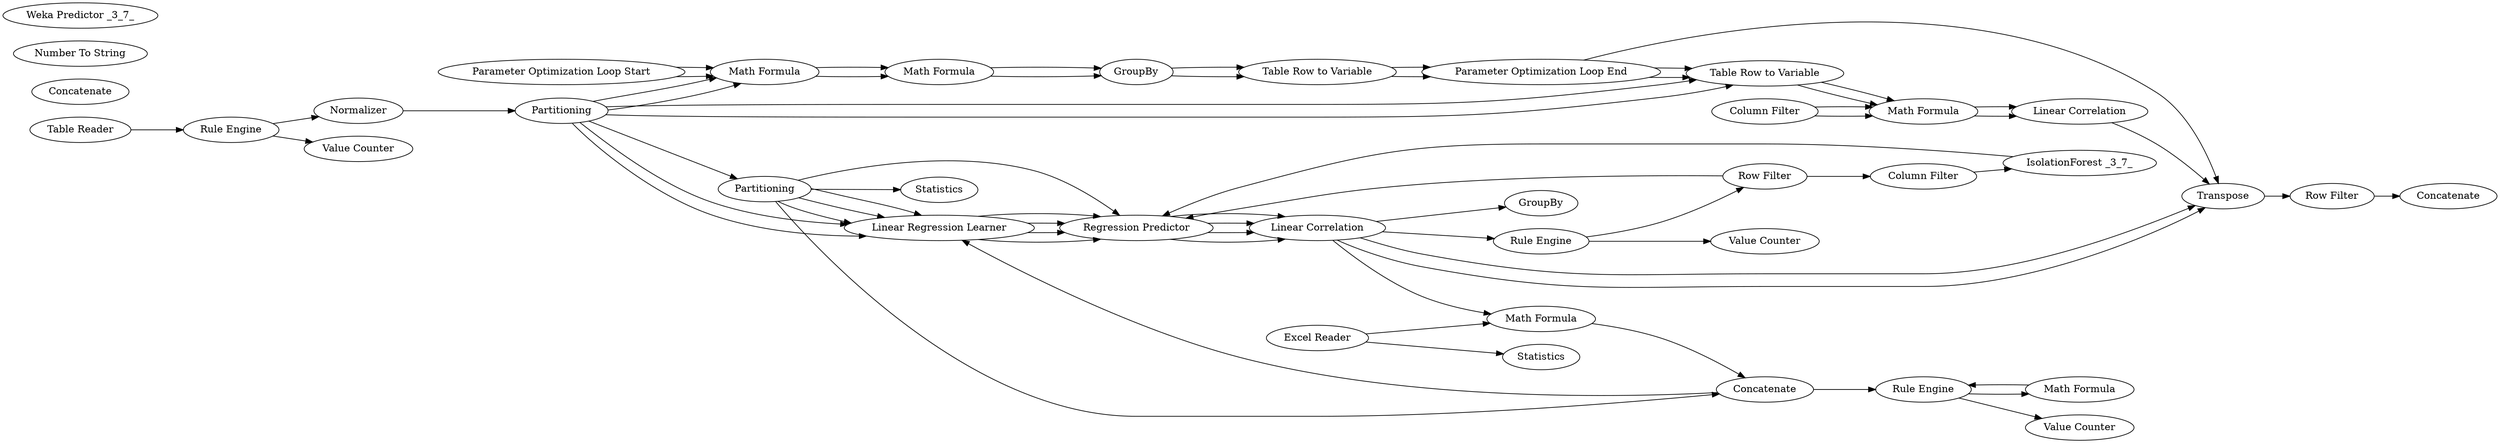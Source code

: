 digraph {
	114 [label=Partitioning]
	136 [label="Table Reader"]
	119 [label=Normalizer]
	123 [label="Rule Engine"]
	124 [label="Value Counter"]
	115 [label="Linear Regression Learner"]
	116 [label="Regression Predictor"]
	121 [label="Linear Correlation"]
	132 [label="Table Row to Variable"]
	133 [label="Column Filter"]
	134 [label="Math Formula"]
	135 [label="Linear Correlation"]
	117 [label="Parameter Optimization Loop Start"]
	118 [label="Parameter Optimization Loop End"]
	122 [label="Math Formula"]
	126 [label="Math Formula"]
	127 [label=GroupBy]
	128 [label="Table Row to Variable"]
	129 [label=Transpose]
	130 [label=Concatenate]
	131 [label="Row Filter"]
	141 [label=Concatenate]
	132 [label="Table Row to Variable"]
	133 [label="Column Filter"]
	134 [label="Math Formula"]
	135 [label="Linear Correlation"]
	117 [label="Parameter Optimization Loop Start"]
	118 [label="Parameter Optimization Loop End"]
	122 [label="Math Formula"]
	126 [label="Math Formula"]
	127 [label=GroupBy]
	128 [label="Table Row to Variable"]
	115 [label="Linear Regression Learner"]
	116 [label="Regression Predictor"]
	121 [label="Linear Correlation"]
	150 [label="Excel Reader"]
	151 [label=Concatenate]
	152 [label=Partitioning]
	115 [label="Linear Regression Learner"]
	116 [label="Regression Predictor"]
	121 [label="Linear Correlation"]
	154 [label=Statistics]
	155 [label=Statistics]
	156 [label="IsolationForest _3_7_"]
	157 [label="Column Filter"]
	158 [label="Number To String"]
	159 [label="Weka Predictor _3_7_"]
	160 [label="Value Counter"]
	161 [label=GroupBy]
	162 [label="Rule Engine"]
	163 [label="Value Counter"]
	164 [label="Row Filter"]
	166 [label="Rule Engine"]
	167 [label="Value Counter"]
	168 [label="Math Formula"]
	115 [label="Linear Regression Learner"]
	116 [label="Regression Predictor"]
	121 [label="Linear Correlation"]
	160 [label="Math Formula"]
	123 -> 124
	123 -> 119
	115 -> 116
	116 -> 121
	132 -> 134
	133 -> 134
	134 -> 135
	117 -> 122
	122 -> 126
	126 -> 127
	127 -> 128
	128 -> 118
	129 -> 131
	131 -> 130
	132 -> 134
	133 -> 134
	134 -> 135
	117 -> 122
	122 -> 126
	126 -> 127
	127 -> 128
	128 -> 118
	115 -> 116
	116 -> 121
	115 -> 116
	116 -> 121
	156 -> 116
	157 -> 156
	164 -> 157
	121 -> 160
	121 -> 161
	121 -> 162
	162 -> 163
	162 -> 164
	166 -> 167
	166 -> 168
	168 -> 166
	115 -> 116
	116 -> 121
	114 -> 122
	114 -> 132
	114 -> 115
	114 -> 115
	114 -> 132
	114 -> 122
	114 -> 152
	136 -> 123
	119 -> 114
	121 -> 129
	121 -> 129
	135 -> 129
	118 -> 129
	118 -> 132
	118 -> 132
	150 -> 154
	150 -> 160
	151 -> 115
	151 -> 166
	152 -> 151
	152 -> 115
	152 -> 115
	152 -> 115
	152 -> 155
	152 -> 116
	164 -> 116
	160 -> 151
	rankdir=LR
}
